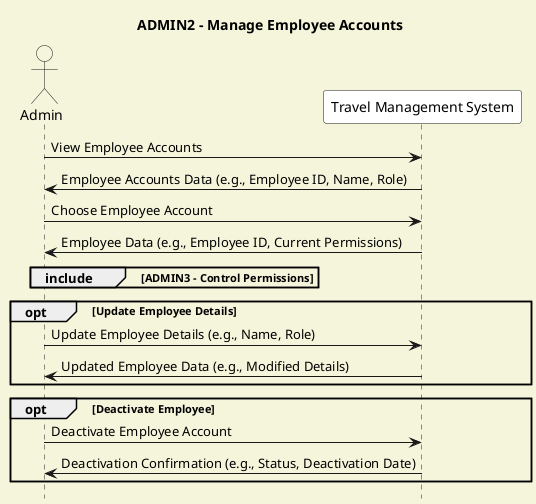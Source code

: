 @startuml
title ADMIN2 - Manage Employee Accounts

skinparam backgroundColor #F5F5DC
hide footbox

actor "Admin" as Admin #F5F5DC
participant "Travel Management System" as TMS #FFFFFF

Admin -> TMS : View Employee Accounts
TMS -> Admin : Employee Accounts Data (e.g., Employee ID, Name, Role)

Admin -> TMS : Choose Employee Account
TMS -> Admin : Employee Data (e.g., Employee ID, Current Permissions)

group include [ADMIN3 - Control Permissions]

end

opt Update Employee Details
    Admin -> TMS : Update Employee Details (e.g., Name, Role)
    TMS -> Admin : Updated Employee Data (e.g., Modified Details)
end

opt Deactivate Employee
    Admin -> TMS : Deactivate Employee Account
    TMS -> Admin : Deactivation Confirmation (e.g., Status, Deactivation Date)
end

@enduml
